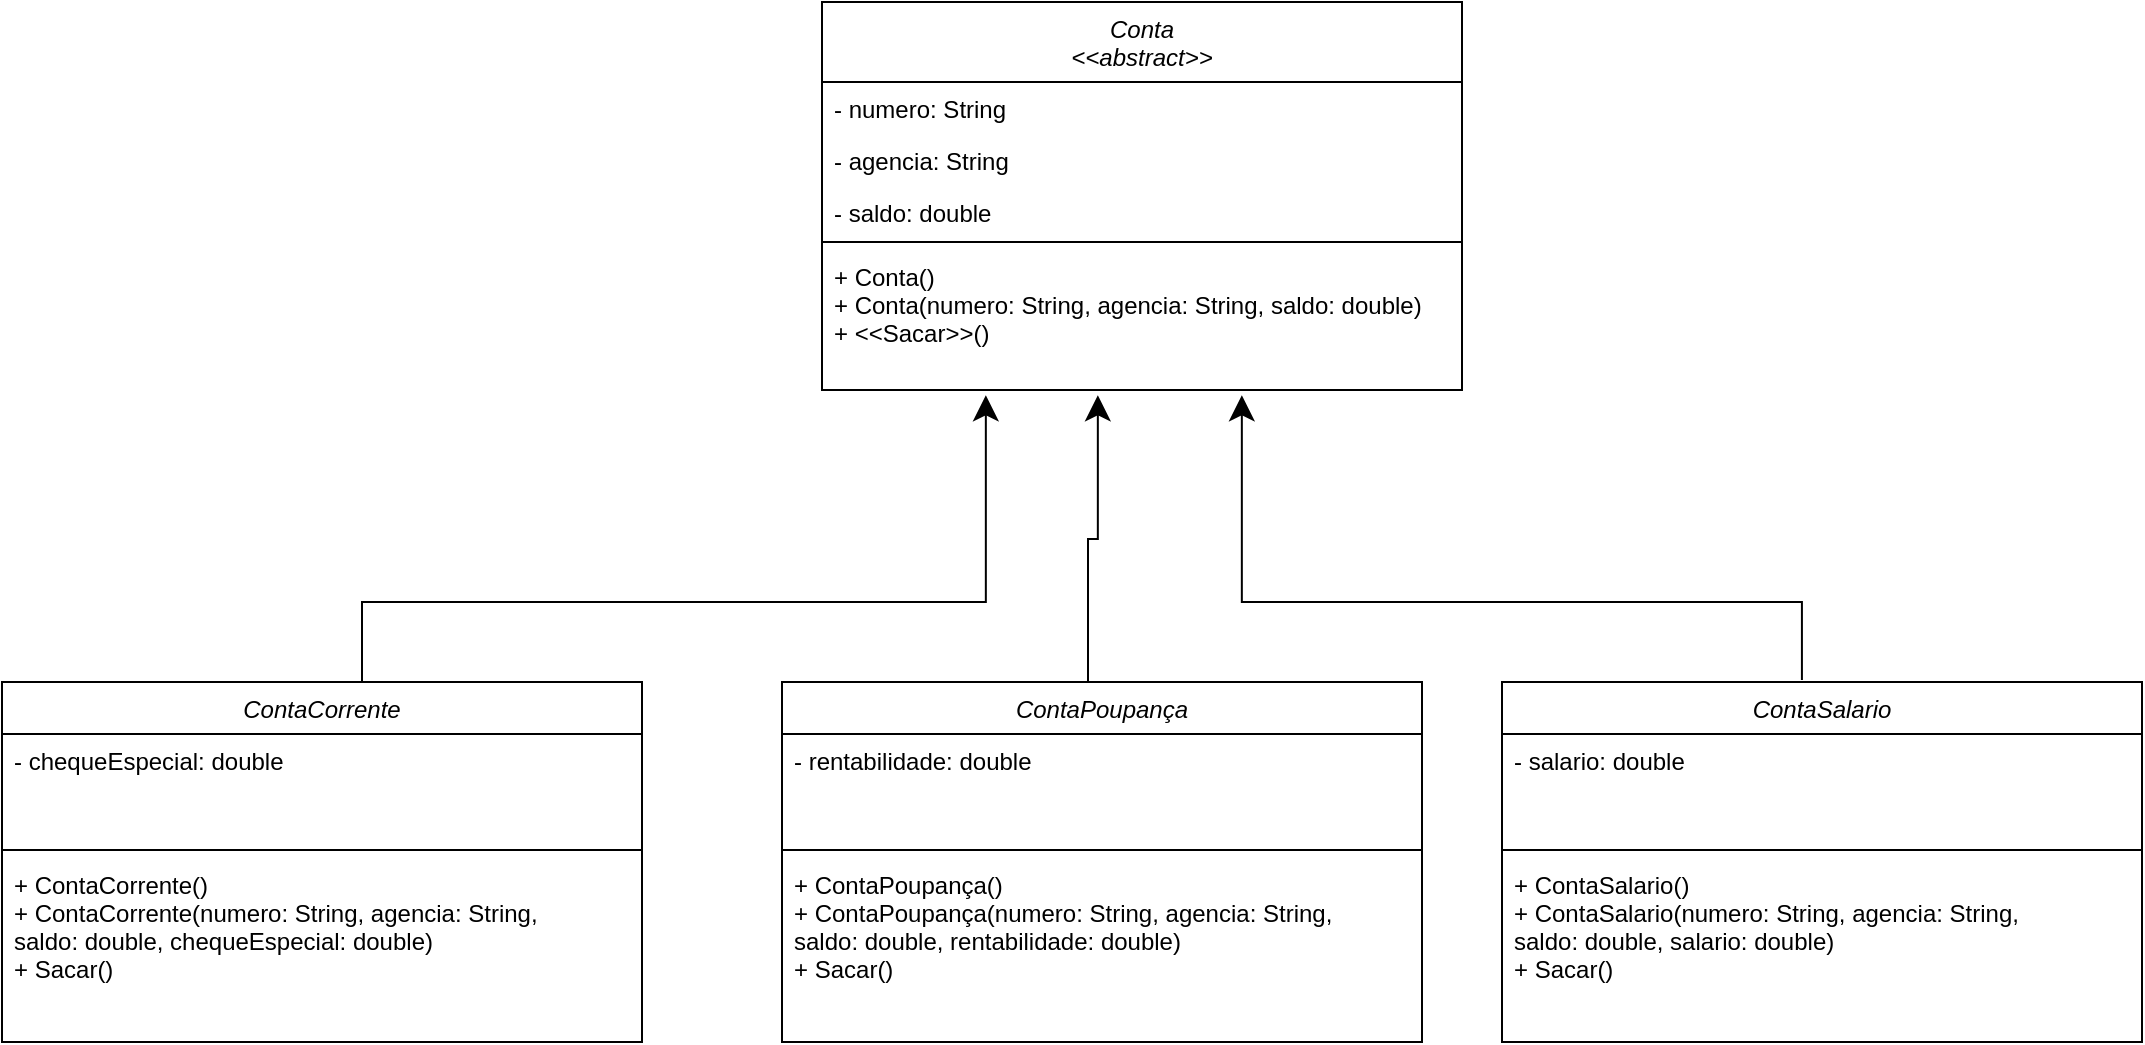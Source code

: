 <mxfile version="20.2.7" type="device"><diagram id="C5RBs43oDa-KdzZeNtuy" name="Page-1"><mxGraphModel dx="2123" dy="685" grid="1" gridSize="10" guides="1" tooltips="1" connect="1" arrows="1" fold="1" page="1" pageScale="1" pageWidth="827" pageHeight="1169" math="0" shadow="0"><root><mxCell id="WIyWlLk6GJQsqaUBKTNV-0"/><mxCell id="WIyWlLk6GJQsqaUBKTNV-1" parent="WIyWlLk6GJQsqaUBKTNV-0"/><mxCell id="zkfFHV4jXpPFQw0GAbJ--0" value="Conta&#10;&lt;&lt;abstract&gt;&gt;" style="swimlane;fontStyle=2;align=center;verticalAlign=top;childLayout=stackLayout;horizontal=1;startSize=40;horizontalStack=0;resizeParent=1;resizeLast=0;collapsible=1;marginBottom=0;rounded=0;shadow=0;strokeWidth=1;" parent="WIyWlLk6GJQsqaUBKTNV-1" vertex="1"><mxGeometry x="270" y="20" width="320" height="194" as="geometry"><mxRectangle x="230" y="140" width="160" height="26" as="alternateBounds"/></mxGeometry></mxCell><mxCell id="zkfFHV4jXpPFQw0GAbJ--1" value="- numero: String" style="text;align=left;verticalAlign=top;spacingLeft=4;spacingRight=4;overflow=hidden;rotatable=0;points=[[0,0.5],[1,0.5]];portConstraint=eastwest;" parent="zkfFHV4jXpPFQw0GAbJ--0" vertex="1"><mxGeometry y="40" width="320" height="26" as="geometry"/></mxCell><mxCell id="zkfFHV4jXpPFQw0GAbJ--2" value="- agencia: String" style="text;align=left;verticalAlign=top;spacingLeft=4;spacingRight=4;overflow=hidden;rotatable=0;points=[[0,0.5],[1,0.5]];portConstraint=eastwest;rounded=0;shadow=0;html=0;" parent="zkfFHV4jXpPFQw0GAbJ--0" vertex="1"><mxGeometry y="66" width="320" height="26" as="geometry"/></mxCell><mxCell id="zkfFHV4jXpPFQw0GAbJ--3" value="- saldo: double" style="text;align=left;verticalAlign=top;spacingLeft=4;spacingRight=4;overflow=hidden;rotatable=0;points=[[0,0.5],[1,0.5]];portConstraint=eastwest;rounded=0;shadow=0;html=0;" parent="zkfFHV4jXpPFQw0GAbJ--0" vertex="1"><mxGeometry y="92" width="320" height="24" as="geometry"/></mxCell><mxCell id="zkfFHV4jXpPFQw0GAbJ--4" value="" style="line;html=1;strokeWidth=1;align=left;verticalAlign=middle;spacingTop=-1;spacingLeft=3;spacingRight=3;rotatable=0;labelPosition=right;points=[];portConstraint=eastwest;" parent="zkfFHV4jXpPFQw0GAbJ--0" vertex="1"><mxGeometry y="116" width="320" height="8" as="geometry"/></mxCell><mxCell id="zkfFHV4jXpPFQw0GAbJ--5" value="+ Conta()&#10;+ Conta(numero: String, agencia: String, saldo: double)&#10;+ &lt;&lt;Sacar&gt;&gt;()&#10;" style="text;align=left;verticalAlign=top;spacingLeft=4;spacingRight=4;overflow=hidden;rotatable=0;points=[[0,0.5],[1,0.5]];portConstraint=eastwest;" parent="zkfFHV4jXpPFQw0GAbJ--0" vertex="1"><mxGeometry y="124" width="320" height="70" as="geometry"/></mxCell><mxCell id="zkfFHV4jXpPFQw0GAbJ--12" value="" style="endArrow=classic;endSize=10;endFill=1;shadow=0;strokeWidth=1;rounded=0;edgeStyle=elbowEdgeStyle;elbow=vertical;entryX=0.256;entryY=1.038;entryDx=0;entryDy=0;entryPerimeter=0;" parent="WIyWlLk6GJQsqaUBKTNV-1" target="zkfFHV4jXpPFQw0GAbJ--5" edge="1"><mxGeometry width="160" relative="1" as="geometry"><mxPoint x="40" y="360" as="sourcePoint"/><mxPoint x="200" y="203" as="targetPoint"/><Array as="points"><mxPoint x="200" y="320"/><mxPoint x="210" y="300"/></Array></mxGeometry></mxCell><mxCell id="zkfFHV4jXpPFQw0GAbJ--16" value="" style="endArrow=classic;endSize=10;endFill=1;shadow=0;strokeWidth=1;rounded=0;edgeStyle=elbowEdgeStyle;elbow=vertical;entryX=0.656;entryY=1.038;entryDx=0;entryDy=0;entryPerimeter=0;exitX=0.581;exitY=-0.007;exitDx=0;exitDy=0;exitPerimeter=0;" parent="WIyWlLk6GJQsqaUBKTNV-1" target="zkfFHV4jXpPFQw0GAbJ--5" edge="1"><mxGeometry width="160" relative="1" as="geometry"><mxPoint x="759.96" y="359.034" as="sourcePoint"/><mxPoint x="414" y="270" as="targetPoint"/><Array as="points"><mxPoint x="610" y="320"/><mxPoint x="430" y="300"/><mxPoint x="420" y="300"/><mxPoint x="420" y="300"/><mxPoint x="680" y="300"/></Array></mxGeometry></mxCell><mxCell id="3h5-izJt4kHnGvISJd-j-0" value="" style="endArrow=classic;endSize=10;endFill=1;shadow=0;strokeWidth=1;rounded=0;edgeStyle=elbowEdgeStyle;elbow=vertical;entryX=0.431;entryY=1.038;entryDx=0;entryDy=0;entryPerimeter=0;" parent="WIyWlLk6GJQsqaUBKTNV-1" target="zkfFHV4jXpPFQw0GAbJ--5" edge="1"><mxGeometry width="160" relative="1" as="geometry"><mxPoint x="403" y="360" as="sourcePoint"/><mxPoint x="390.0" y="269.998" as="targetPoint"/><Array as="points"/></mxGeometry></mxCell><mxCell id="3h5-izJt4kHnGvISJd-j-19" value="ContaCorrente" style="swimlane;fontStyle=2;align=center;verticalAlign=top;childLayout=stackLayout;horizontal=1;startSize=26;horizontalStack=0;resizeParent=1;resizeLast=0;collapsible=1;marginBottom=0;rounded=0;shadow=0;strokeWidth=1;" parent="WIyWlLk6GJQsqaUBKTNV-1" vertex="1"><mxGeometry x="-140" y="360" width="320" height="180" as="geometry"><mxRectangle x="230" y="140" width="160" height="26" as="alternateBounds"/></mxGeometry></mxCell><mxCell id="3h5-izJt4kHnGvISJd-j-20" value="- chequeEspecial: double" style="text;align=left;verticalAlign=top;spacingLeft=4;spacingRight=4;overflow=hidden;rotatable=0;points=[[0,0.5],[1,0.5]];portConstraint=eastwest;" parent="3h5-izJt4kHnGvISJd-j-19" vertex="1"><mxGeometry y="26" width="320" height="54" as="geometry"/></mxCell><mxCell id="3h5-izJt4kHnGvISJd-j-23" value="" style="line;html=1;strokeWidth=1;align=left;verticalAlign=middle;spacingTop=-1;spacingLeft=3;spacingRight=3;rotatable=0;labelPosition=right;points=[];portConstraint=eastwest;" parent="3h5-izJt4kHnGvISJd-j-19" vertex="1"><mxGeometry y="80" width="320" height="8" as="geometry"/></mxCell><mxCell id="3h5-izJt4kHnGvISJd-j-24" value="+ ContaCorrente()&#10;+ ContaCorrente(numero: String, agencia: String, &#10;saldo: double, chequeEspecial: double)&#10;+ Sacar()" style="text;align=left;verticalAlign=top;spacingLeft=4;spacingRight=4;overflow=hidden;rotatable=0;points=[[0,0.5],[1,0.5]];portConstraint=eastwest;" parent="3h5-izJt4kHnGvISJd-j-19" vertex="1"><mxGeometry y="88" width="320" height="70" as="geometry"/></mxCell><mxCell id="3h5-izJt4kHnGvISJd-j-25" value="ContaPoupança" style="swimlane;fontStyle=2;align=center;verticalAlign=top;childLayout=stackLayout;horizontal=1;startSize=26;horizontalStack=0;resizeParent=1;resizeLast=0;collapsible=1;marginBottom=0;rounded=0;shadow=0;strokeWidth=1;" parent="WIyWlLk6GJQsqaUBKTNV-1" vertex="1"><mxGeometry x="250" y="360" width="320" height="180" as="geometry"><mxRectangle x="230" y="140" width="160" height="26" as="alternateBounds"/></mxGeometry></mxCell><mxCell id="3h5-izJt4kHnGvISJd-j-26" value="- rentabilidade: double" style="text;align=left;verticalAlign=top;spacingLeft=4;spacingRight=4;overflow=hidden;rotatable=0;points=[[0,0.5],[1,0.5]];portConstraint=eastwest;" parent="3h5-izJt4kHnGvISJd-j-25" vertex="1"><mxGeometry y="26" width="320" height="54" as="geometry"/></mxCell><mxCell id="3h5-izJt4kHnGvISJd-j-29" value="" style="line;html=1;strokeWidth=1;align=left;verticalAlign=middle;spacingTop=-1;spacingLeft=3;spacingRight=3;rotatable=0;labelPosition=right;points=[];portConstraint=eastwest;" parent="3h5-izJt4kHnGvISJd-j-25" vertex="1"><mxGeometry y="80" width="320" height="8" as="geometry"/></mxCell><mxCell id="3h5-izJt4kHnGvISJd-j-30" value="+ ContaPoupança()&#10;+ ContaPoupança(numero: String, agencia: String, &#10;saldo: double, rentabilidade: double)&#10;+ Sacar()" style="text;align=left;verticalAlign=top;spacingLeft=4;spacingRight=4;overflow=hidden;rotatable=0;points=[[0,0.5],[1,0.5]];portConstraint=eastwest;" parent="3h5-izJt4kHnGvISJd-j-25" vertex="1"><mxGeometry y="88" width="320" height="70" as="geometry"/></mxCell><mxCell id="3h5-izJt4kHnGvISJd-j-31" value="ContaSalario" style="swimlane;fontStyle=2;align=center;verticalAlign=top;childLayout=stackLayout;horizontal=1;startSize=26;horizontalStack=0;resizeParent=1;resizeLast=0;collapsible=1;marginBottom=0;rounded=0;shadow=0;strokeWidth=1;" parent="WIyWlLk6GJQsqaUBKTNV-1" vertex="1"><mxGeometry x="610" y="360" width="320" height="180" as="geometry"><mxRectangle x="230" y="140" width="160" height="26" as="alternateBounds"/></mxGeometry></mxCell><mxCell id="3h5-izJt4kHnGvISJd-j-32" value="- salario: double" style="text;align=left;verticalAlign=top;spacingLeft=4;spacingRight=4;overflow=hidden;rotatable=0;points=[[0,0.5],[1,0.5]];portConstraint=eastwest;" parent="3h5-izJt4kHnGvISJd-j-31" vertex="1"><mxGeometry y="26" width="320" height="54" as="geometry"/></mxCell><mxCell id="3h5-izJt4kHnGvISJd-j-35" value="" style="line;html=1;strokeWidth=1;align=left;verticalAlign=middle;spacingTop=-1;spacingLeft=3;spacingRight=3;rotatable=0;labelPosition=right;points=[];portConstraint=eastwest;" parent="3h5-izJt4kHnGvISJd-j-31" vertex="1"><mxGeometry y="80" width="320" height="8" as="geometry"/></mxCell><mxCell id="3h5-izJt4kHnGvISJd-j-36" value="+ ContaSalario()&#10;+ ContaSalario(numero: String, agencia: String, &#10;saldo: double, salario: double)&#10;+ Sacar()" style="text;align=left;verticalAlign=top;spacingLeft=4;spacingRight=4;overflow=hidden;rotatable=0;points=[[0,0.5],[1,0.5]];portConstraint=eastwest;" parent="3h5-izJt4kHnGvISJd-j-31" vertex="1"><mxGeometry y="88" width="320" height="70" as="geometry"/></mxCell></root></mxGraphModel></diagram></mxfile>